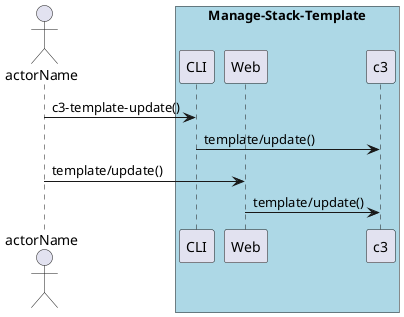 @startuml
Actor "actorName" as A

box "Manage-Stack-Template" #lightblue
participant CLI as CLI
participant Web as Web
participant "c3" as S
A -> CLI : c3-template-update()
CLI -> S : template/update()
A -> Web : template/update()
Web -> S : template/update()
end box

@enduml
